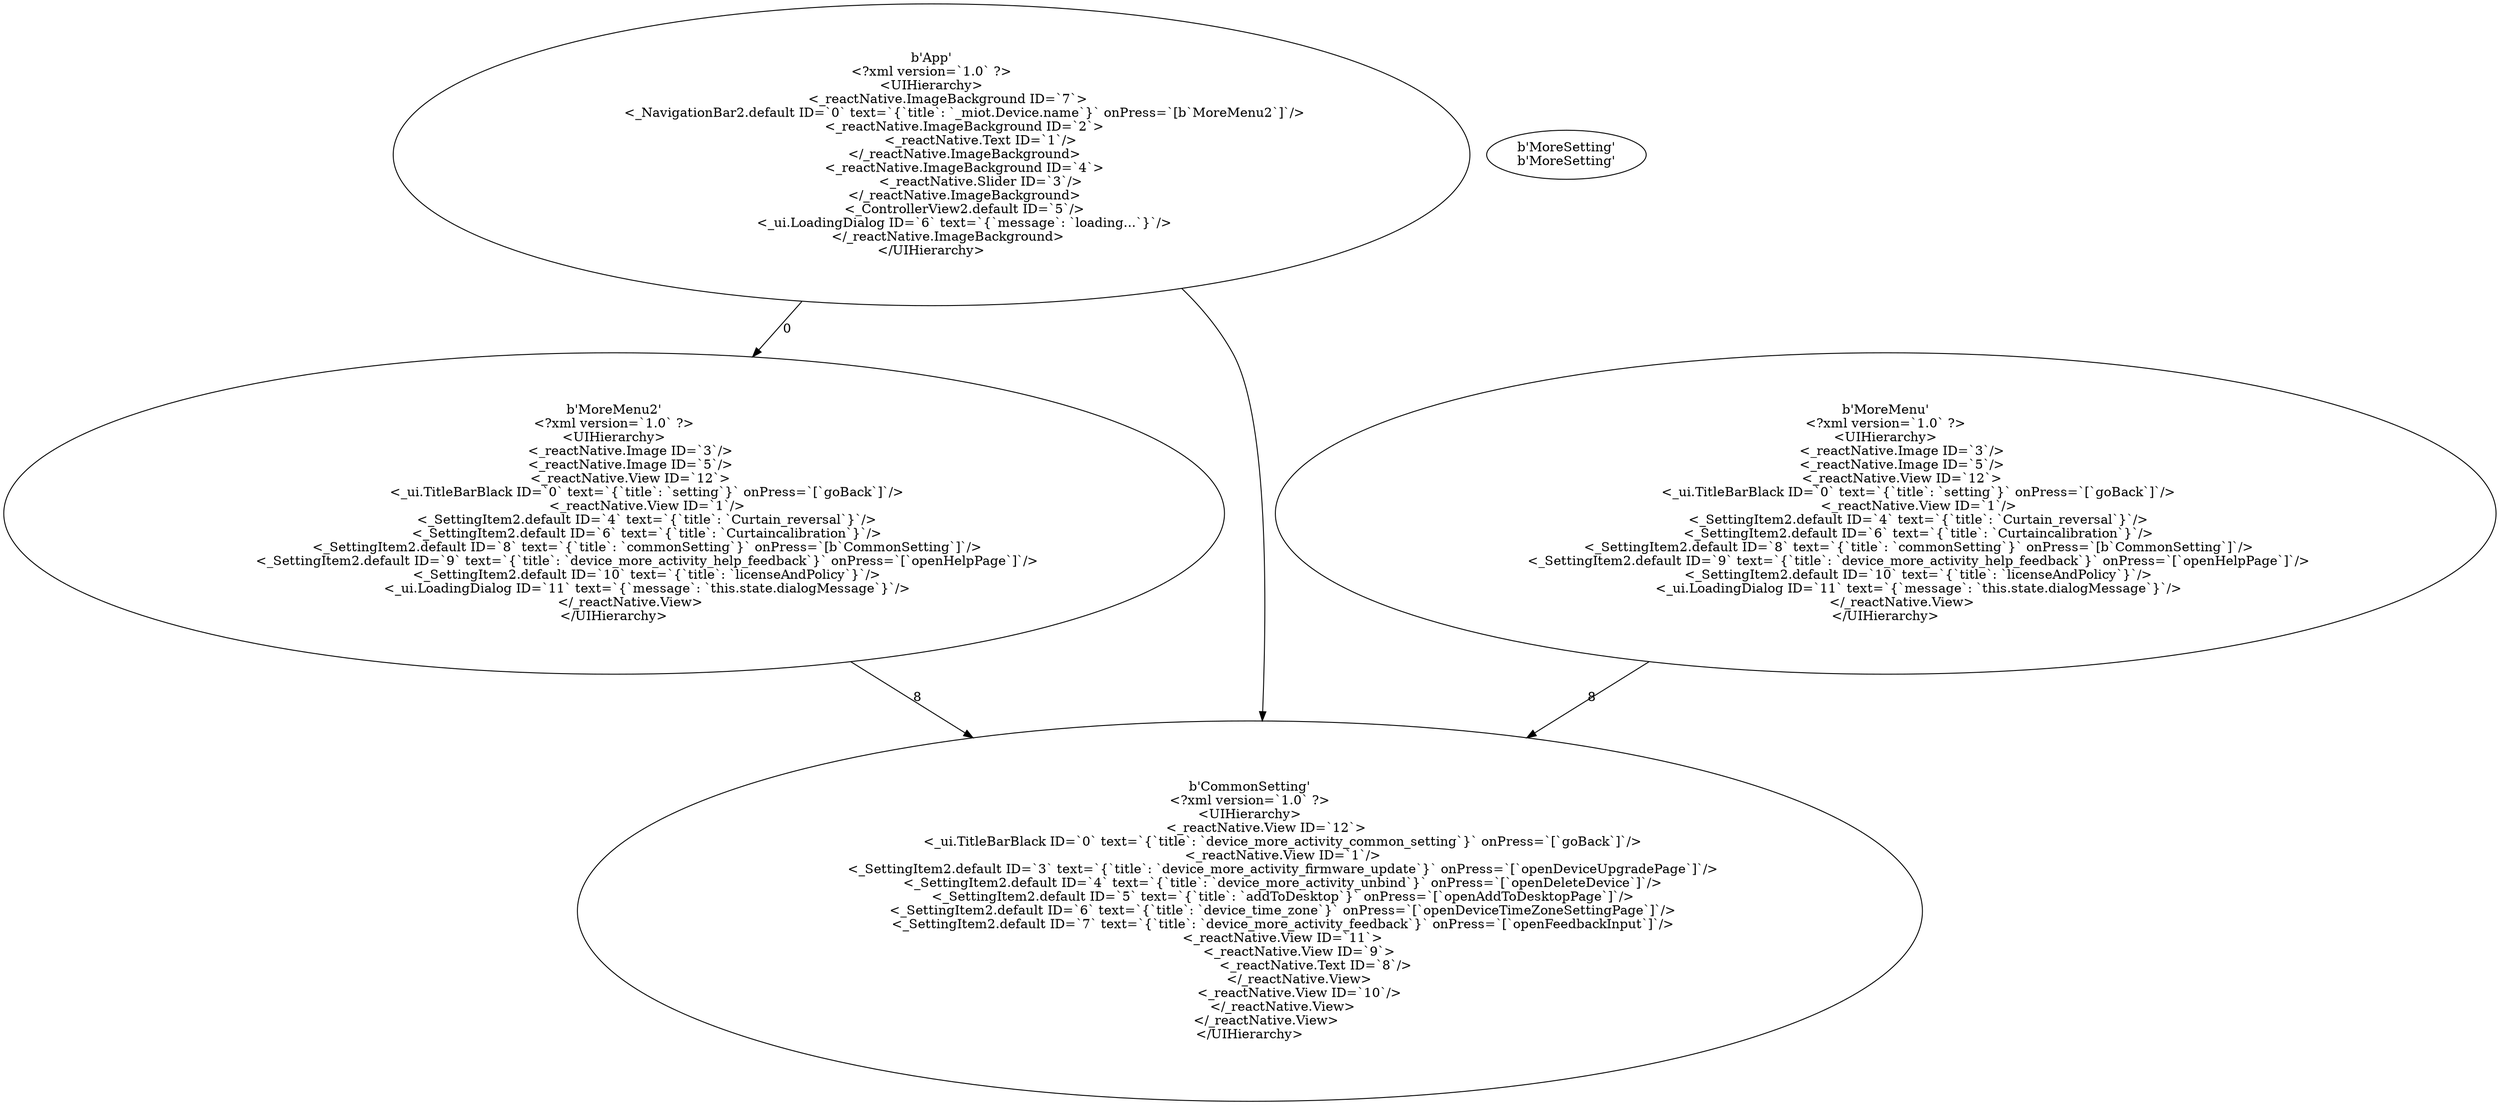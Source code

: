 digraph G {
  "b'App'" -> "b'MoreMenu2'" [label="0"]
  "b'App'" -> "b'CommonSetting'"
  "b'MoreMenu'" -> "b'CommonSetting'" [label="8"]
  "b'MoreMenu2'" -> "b'CommonSetting'" [label="8"]
  "b'App'" [label="b'App'\n<?xml version=`1.0` ?>
<UIHierarchy>
	<_reactNative.ImageBackground ID=`7`>
		<_NavigationBar2.default ID=`0` text=`{`title`: `_miot.Device.name`}` onPress=`[b`MoreMenu2`]`/>
		<_reactNative.ImageBackground ID=`2`>
			<_reactNative.Text ID=`1`/>
		</_reactNative.ImageBackground>
		<_reactNative.ImageBackground ID=`4`>
			<_reactNative.Slider ID=`3`/>
		</_reactNative.ImageBackground>
		<_ControllerView2.default ID=`5`/>
		<_ui.LoadingDialog ID=`6` text=`{`message`: `loading...`}`/>
	</_reactNative.ImageBackground>
</UIHierarchy>
"]
  "b'MoreMenu'" [label="b'MoreMenu'\n<?xml version=`1.0` ?>
<UIHierarchy>
	<_reactNative.Image ID=`3`/>
	<_reactNative.Image ID=`5`/>
	<_reactNative.View ID=`12`>
		<_ui.TitleBarBlack ID=`0` text=`{`title`: `setting`}` onPress=`[`goBack`]`/>
		<_reactNative.View ID=`1`/>
		<_SettingItem2.default ID=`4` text=`{`title`: `Curtain_reversal`}`/>
		<_SettingItem2.default ID=`6` text=`{`title`: `Curtaincalibration`}`/>
		<_SettingItem2.default ID=`8` text=`{`title`: `commonSetting`}` onPress=`[b`CommonSetting`]`/>
		<_SettingItem2.default ID=`9` text=`{`title`: `device_more_activity_help_feedback`}` onPress=`[`openHelpPage`]`/>
		<_SettingItem2.default ID=`10` text=`{`title`: `licenseAndPolicy`}`/>
		<_ui.LoadingDialog ID=`11` text=`{`message`: `this.state.dialogMessage`}`/>
	</_reactNative.View>
</UIHierarchy>
"]
  "b'CommonSetting'" [label="b'CommonSetting'\n<?xml version=`1.0` ?>
<UIHierarchy>
	<_reactNative.View ID=`12`>
		<_ui.TitleBarBlack ID=`0` text=`{`title`: `device_more_activity_common_setting`}` onPress=`[`goBack`]`/>
		<_reactNative.View ID=`1`/>
		<_SettingItem2.default ID=`3` text=`{`title`: `device_more_activity_firmware_update`}` onPress=`[`openDeviceUpgradePage`]`/>
		<_SettingItem2.default ID=`4` text=`{`title`: `device_more_activity_unbind`}` onPress=`[`openDeleteDevice`]`/>
		<_SettingItem2.default ID=`5` text=`{`title`: `addToDesktop`}` onPress=`[`openAddToDesktopPage`]`/>
		<_SettingItem2.default ID=`6` text=`{`title`: `device_time_zone`}` onPress=`[`openDeviceTimeZoneSettingPage`]`/>
		<_SettingItem2.default ID=`7` text=`{`title`: `device_more_activity_feedback`}` onPress=`[`openFeedbackInput`]`/>
		<_reactNative.View ID=`11`>
			<_reactNative.View ID=`9`>
				<_reactNative.Text ID=`8`/>
			</_reactNative.View>
			<_reactNative.View ID=`10`/>
		</_reactNative.View>
	</_reactNative.View>
</UIHierarchy>
"]
  "b'MoreMenu2'" [label="b'MoreMenu2'\n<?xml version=`1.0` ?>
<UIHierarchy>
	<_reactNative.Image ID=`3`/>
	<_reactNative.Image ID=`5`/>
	<_reactNative.View ID=`12`>
		<_ui.TitleBarBlack ID=`0` text=`{`title`: `setting`}` onPress=`[`goBack`]`/>
		<_reactNative.View ID=`1`/>
		<_SettingItem2.default ID=`4` text=`{`title`: `Curtain_reversal`}`/>
		<_SettingItem2.default ID=`6` text=`{`title`: `Curtaincalibration`}`/>
		<_SettingItem2.default ID=`8` text=`{`title`: `commonSetting`}` onPress=`[b`CommonSetting`]`/>
		<_SettingItem2.default ID=`9` text=`{`title`: `device_more_activity_help_feedback`}` onPress=`[`openHelpPage`]`/>
		<_SettingItem2.default ID=`10` text=`{`title`: `licenseAndPolicy`}`/>
		<_ui.LoadingDialog ID=`11` text=`{`message`: `this.state.dialogMessage`}`/>
	</_reactNative.View>
</UIHierarchy>
"]
  "b'MoreSetting'" [label="b'MoreSetting'\nb'MoreSetting'"]
}
